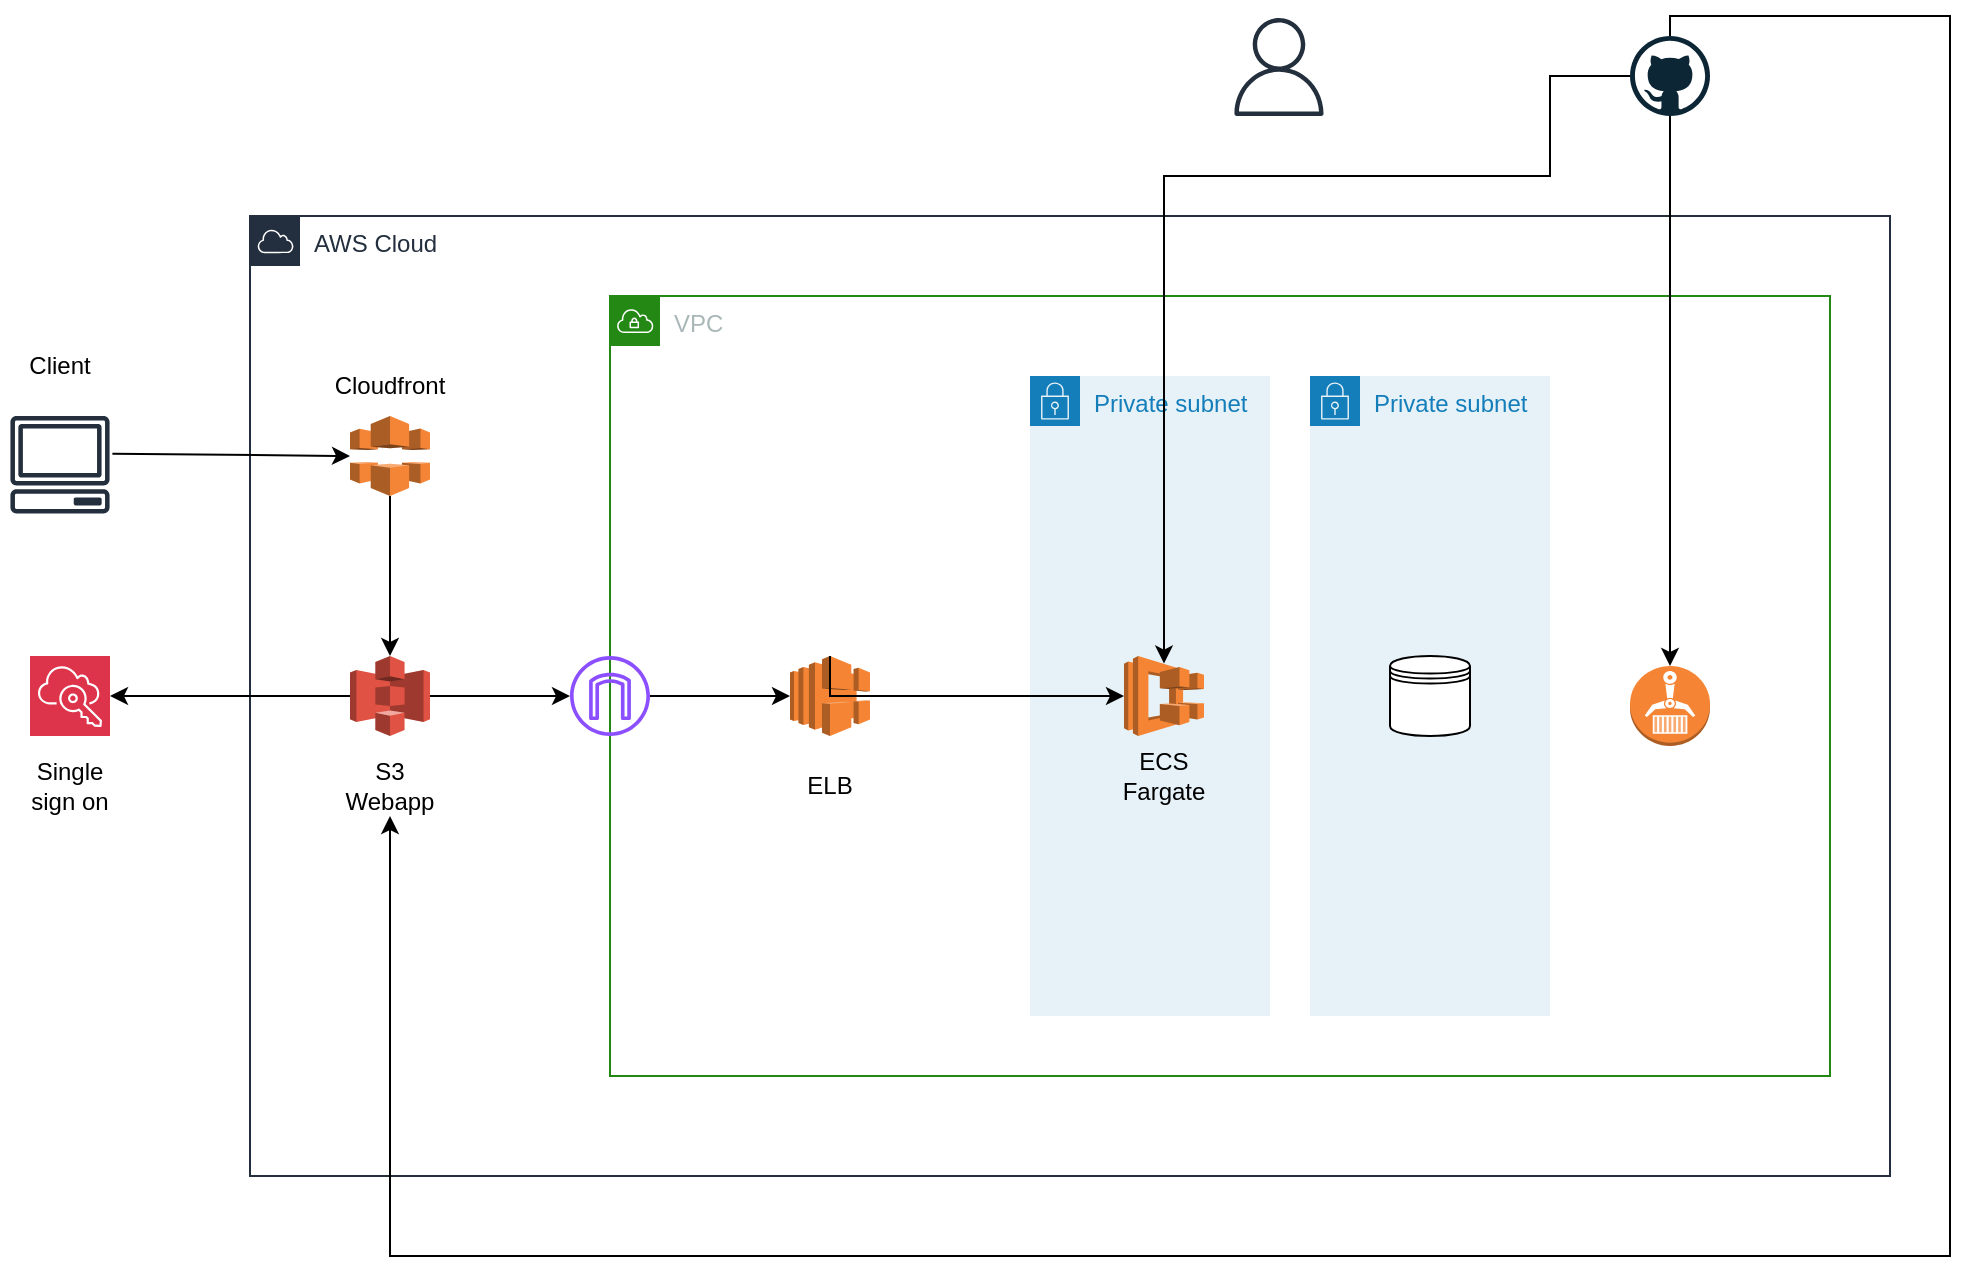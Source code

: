 <mxfile version="22.0.4" type="github">
  <diagram name="Page-1" id="6juZPGMbRhQnYhmYSIXu">
    <mxGraphModel dx="1803" dy="994" grid="1" gridSize="10" guides="1" tooltips="1" connect="1" arrows="1" fold="1" page="1" pageScale="1" pageWidth="827" pageHeight="1169" math="0" shadow="0">
      <root>
        <mxCell id="0" />
        <mxCell id="1" parent="0" />
        <mxCell id="zzATnOSrn1glkN_eG1ZC-39" value="VPC" style="points=[[0,0],[0.25,0],[0.5,0],[0.75,0],[1,0],[1,0.25],[1,0.5],[1,0.75],[1,1],[0.75,1],[0.5,1],[0.25,1],[0,1],[0,0.75],[0,0.5],[0,0.25]];outlineConnect=0;gradientColor=none;html=1;whiteSpace=wrap;fontSize=12;fontStyle=0;container=1;pointerEvents=0;collapsible=0;recursiveResize=0;shape=mxgraph.aws4.group;grIcon=mxgraph.aws4.group_vpc;strokeColor=#248814;fillColor=none;verticalAlign=top;align=left;spacingLeft=30;fontColor=#AAB7B8;dashed=0;" vertex="1" parent="1">
          <mxGeometry x="570" y="200" width="610" height="390" as="geometry" />
        </mxCell>
        <mxCell id="zzATnOSrn1glkN_eG1ZC-40" value="Private subnet" style="points=[[0,0],[0.25,0],[0.5,0],[0.75,0],[1,0],[1,0.25],[1,0.5],[1,0.75],[1,1],[0.75,1],[0.5,1],[0.25,1],[0,1],[0,0.75],[0,0.5],[0,0.25]];outlineConnect=0;gradientColor=none;html=1;whiteSpace=wrap;fontSize=12;fontStyle=0;container=1;pointerEvents=0;collapsible=0;recursiveResize=0;shape=mxgraph.aws4.group;grIcon=mxgraph.aws4.group_security_group;grStroke=0;strokeColor=#147EBA;fillColor=#E6F2F8;verticalAlign=top;align=left;spacingLeft=30;fontColor=#147EBA;dashed=0;" vertex="1" parent="zzATnOSrn1glkN_eG1ZC-39">
          <mxGeometry x="350" y="40" width="120" height="320" as="geometry" />
        </mxCell>
        <mxCell id="zzATnOSrn1glkN_eG1ZC-41" value="Private subnet" style="points=[[0,0],[0.25,0],[0.5,0],[0.75,0],[1,0],[1,0.25],[1,0.5],[1,0.75],[1,1],[0.75,1],[0.5,1],[0.25,1],[0,1],[0,0.75],[0,0.5],[0,0.25]];outlineConnect=0;gradientColor=none;html=1;whiteSpace=wrap;fontSize=12;fontStyle=0;container=1;pointerEvents=0;collapsible=0;recursiveResize=0;shape=mxgraph.aws4.group;grIcon=mxgraph.aws4.group_security_group;grStroke=0;strokeColor=#147EBA;fillColor=#E6F2F8;verticalAlign=top;align=left;spacingLeft=30;fontColor=#147EBA;dashed=0;" vertex="1" parent="zzATnOSrn1glkN_eG1ZC-39">
          <mxGeometry x="210" y="40" width="120" height="320" as="geometry" />
        </mxCell>
        <mxCell id="zzATnOSrn1glkN_eG1ZC-56" value="" style="sketch=0;outlineConnect=0;fontColor=#232F3E;gradientColor=none;fillColor=#8C4FFF;strokeColor=none;dashed=0;verticalLabelPosition=bottom;verticalAlign=top;align=center;html=1;fontSize=12;fontStyle=0;aspect=fixed;pointerEvents=1;shape=mxgraph.aws4.internet_gateway;" vertex="1" parent="zzATnOSrn1glkN_eG1ZC-39">
          <mxGeometry x="-20" y="180" width="40" height="40" as="geometry" />
        </mxCell>
        <mxCell id="zzATnOSrn1glkN_eG1ZC-55" value="" style="sketch=0;points=[[0,0,0],[0.25,0,0],[0.5,0,0],[0.75,0,0],[1,0,0],[0,1,0],[0.25,1,0],[0.5,1,0],[0.75,1,0],[1,1,0],[0,0.25,0],[0,0.5,0],[0,0.75,0],[1,0.25,0],[1,0.5,0],[1,0.75,0]];outlineConnect=0;fontColor=#232F3E;fillColor=#DD344C;strokeColor=#ffffff;dashed=0;verticalLabelPosition=bottom;verticalAlign=top;align=center;html=1;fontSize=12;fontStyle=0;aspect=fixed;shape=mxgraph.aws4.resourceIcon;resIcon=mxgraph.aws4.single_sign_on;" vertex="1" parent="1">
          <mxGeometry x="280" y="380" width="40" height="40" as="geometry" />
        </mxCell>
        <mxCell id="zzATnOSrn1glkN_eG1ZC-60" value="AWS Cloud" style="points=[[0,0],[0.25,0],[0.5,0],[0.75,0],[1,0],[1,0.25],[1,0.5],[1,0.75],[1,1],[0.75,1],[0.5,1],[0.25,1],[0,1],[0,0.75],[0,0.5],[0,0.25]];outlineConnect=0;gradientColor=none;html=1;whiteSpace=wrap;fontSize=12;fontStyle=0;container=1;pointerEvents=0;collapsible=0;recursiveResize=0;shape=mxgraph.aws4.group;grIcon=mxgraph.aws4.group_aws_cloud;strokeColor=#232F3E;fillColor=none;verticalAlign=top;align=left;spacingLeft=30;fontColor=#232F3E;dashed=0;" vertex="1" parent="1">
          <mxGeometry x="390" y="160" width="820" height="480" as="geometry" />
        </mxCell>
        <mxCell id="zzATnOSrn1glkN_eG1ZC-49" value="" style="outlineConnect=0;dashed=0;verticalLabelPosition=bottom;verticalAlign=top;align=center;html=1;shape=mxgraph.aws3.s3;fillColor=#E05243;gradientColor=none;" vertex="1" parent="zzATnOSrn1glkN_eG1ZC-60">
          <mxGeometry x="50" y="220" width="40" height="40" as="geometry" />
        </mxCell>
        <mxCell id="zzATnOSrn1glkN_eG1ZC-52" style="rounded=0;orthogonalLoop=1;jettySize=auto;html=1;" edge="1" parent="zzATnOSrn1glkN_eG1ZC-60" source="zzATnOSrn1glkN_eG1ZC-50" target="zzATnOSrn1glkN_eG1ZC-49">
          <mxGeometry relative="1" as="geometry" />
        </mxCell>
        <mxCell id="zzATnOSrn1glkN_eG1ZC-50" value="" style="outlineConnect=0;dashed=0;verticalLabelPosition=bottom;verticalAlign=top;align=center;html=1;shape=mxgraph.aws3.cloudfront;fillColor=#F58536;gradientColor=none;" vertex="1" parent="zzATnOSrn1glkN_eG1ZC-60">
          <mxGeometry x="50" y="100" width="40" height="40" as="geometry" />
        </mxCell>
        <mxCell id="zzATnOSrn1glkN_eG1ZC-91" style="edgeStyle=none;rounded=0;orthogonalLoop=1;jettySize=auto;html=1;exitX=0;exitY=0.5;exitDx=0;exitDy=0;entryX=0.641;entryY=0.996;entryDx=0;entryDy=0;entryPerimeter=0;" edge="1" parent="zzATnOSrn1glkN_eG1ZC-60" source="zzATnOSrn1glkN_eG1ZC-54" target="zzATnOSrn1glkN_eG1ZC-54">
          <mxGeometry relative="1" as="geometry" />
        </mxCell>
        <mxCell id="zzATnOSrn1glkN_eG1ZC-54" value="" style="shape=datastore;whiteSpace=wrap;html=1;" vertex="1" parent="zzATnOSrn1glkN_eG1ZC-60">
          <mxGeometry x="570" y="220" width="40" height="40" as="geometry" />
        </mxCell>
        <mxCell id="zzATnOSrn1glkN_eG1ZC-69" value="S3 Webapp" style="text;strokeColor=none;align=center;fillColor=none;html=1;verticalAlign=middle;whiteSpace=wrap;rounded=0;" vertex="1" parent="zzATnOSrn1glkN_eG1ZC-60">
          <mxGeometry x="40" y="270" width="60" height="30" as="geometry" />
        </mxCell>
        <mxCell id="zzATnOSrn1glkN_eG1ZC-70" value="Cloudfront" style="text;strokeColor=none;align=center;fillColor=none;html=1;verticalAlign=middle;whiteSpace=wrap;rounded=0;" vertex="1" parent="zzATnOSrn1glkN_eG1ZC-60">
          <mxGeometry x="40" y="70" width="60" height="30" as="geometry" />
        </mxCell>
        <mxCell id="zzATnOSrn1glkN_eG1ZC-73" value="ECS&lt;br&gt;Fargate" style="text;strokeColor=none;align=center;fillColor=none;html=1;verticalAlign=middle;whiteSpace=wrap;rounded=0;" vertex="1" parent="zzATnOSrn1glkN_eG1ZC-60">
          <mxGeometry x="427" y="265" width="60" height="30" as="geometry" />
        </mxCell>
        <mxCell id="zzATnOSrn1glkN_eG1ZC-76" value="ELB" style="text;strokeColor=none;align=center;fillColor=none;html=1;verticalAlign=middle;whiteSpace=wrap;rounded=0;" vertex="1" parent="zzATnOSrn1glkN_eG1ZC-60">
          <mxGeometry x="260" y="270" width="60" height="30" as="geometry" />
        </mxCell>
        <mxCell id="zzATnOSrn1glkN_eG1ZC-78" value="" style="outlineConnect=0;dashed=0;verticalLabelPosition=bottom;verticalAlign=top;align=center;html=1;shape=mxgraph.aws3.ecr;fillColor=#F58534;gradientColor=none;" vertex="1" parent="zzATnOSrn1glkN_eG1ZC-60">
          <mxGeometry x="690" y="225" width="40" height="40" as="geometry" />
        </mxCell>
        <mxCell id="zzATnOSrn1glkN_eG1ZC-83" value="" style="outlineConnect=0;dashed=0;verticalLabelPosition=bottom;verticalAlign=top;align=center;html=1;shape=mxgraph.aws3.ecs;fillColor=#F58534;gradientColor=none;" vertex="1" parent="zzATnOSrn1glkN_eG1ZC-60">
          <mxGeometry x="437" y="220" width="40" height="40" as="geometry" />
        </mxCell>
        <mxCell id="zzATnOSrn1glkN_eG1ZC-46" value="" style="outlineConnect=0;dashed=0;verticalLabelPosition=bottom;verticalAlign=top;align=center;html=1;shape=mxgraph.aws3.elastic_load_balancing;fillColor=#F58534;gradientColor=none;" vertex="1" parent="zzATnOSrn1glkN_eG1ZC-60">
          <mxGeometry x="270" y="220" width="40" height="40" as="geometry" />
        </mxCell>
        <mxCell id="zzATnOSrn1glkN_eG1ZC-47" style="edgeStyle=orthogonalEdgeStyle;rounded=0;orthogonalLoop=1;jettySize=auto;html=1;exitX=0.5;exitY=0;exitDx=0;exitDy=0;exitPerimeter=0;entryX=0;entryY=0.5;entryDx=0;entryDy=0;entryPerimeter=0;" edge="1" parent="zzATnOSrn1glkN_eG1ZC-60" source="zzATnOSrn1glkN_eG1ZC-46" target="zzATnOSrn1glkN_eG1ZC-83">
          <mxGeometry relative="1" as="geometry">
            <mxPoint x="425.87" y="145" as="targetPoint" />
            <Array as="points">
              <mxPoint x="290" y="240" />
            </Array>
          </mxGeometry>
        </mxCell>
        <mxCell id="zzATnOSrn1glkN_eG1ZC-61" style="edgeStyle=none;rounded=0;orthogonalLoop=1;jettySize=auto;html=1;exitX=1;exitY=0.5;exitDx=0;exitDy=0;exitPerimeter=0;" edge="1" parent="1" source="zzATnOSrn1glkN_eG1ZC-49" target="zzATnOSrn1glkN_eG1ZC-56">
          <mxGeometry relative="1" as="geometry" />
        </mxCell>
        <mxCell id="zzATnOSrn1glkN_eG1ZC-82" value="" style="edgeStyle=orthogonalEdgeStyle;rounded=0;orthogonalLoop=1;jettySize=auto;html=1;entryX=0.5;entryY=1;entryDx=0;entryDy=0;" edge="1" parent="1" source="zzATnOSrn1glkN_eG1ZC-62" target="zzATnOSrn1glkN_eG1ZC-69">
          <mxGeometry relative="1" as="geometry">
            <mxPoint x="480" y="770" as="targetPoint" />
            <Array as="points">
              <mxPoint x="1240" y="60" />
              <mxPoint x="1240" y="680" />
              <mxPoint x="460" y="680" />
            </Array>
          </mxGeometry>
        </mxCell>
        <mxCell id="zzATnOSrn1glkN_eG1ZC-62" value="" style="dashed=0;outlineConnect=0;html=1;align=center;labelPosition=center;verticalLabelPosition=bottom;verticalAlign=top;shape=mxgraph.weblogos.github" vertex="1" parent="1">
          <mxGeometry x="1080" y="70" width="40" height="40" as="geometry" />
        </mxCell>
        <mxCell id="zzATnOSrn1glkN_eG1ZC-64" style="edgeStyle=none;rounded=0;orthogonalLoop=1;jettySize=auto;html=1;entryX=0;entryY=0.5;entryDx=0;entryDy=0;entryPerimeter=0;exitX=0.924;exitY=0.577;exitDx=0;exitDy=0;exitPerimeter=0;" edge="1" parent="1" target="zzATnOSrn1glkN_eG1ZC-50">
          <mxGeometry relative="1" as="geometry">
            <mxPoint x="330" y="280.222" as="targetPoint" />
            <mxPoint x="321.2" y="278.85" as="sourcePoint" />
          </mxGeometry>
        </mxCell>
        <mxCell id="zzATnOSrn1glkN_eG1ZC-65" style="edgeStyle=none;rounded=0;orthogonalLoop=1;jettySize=auto;html=1;exitX=0;exitY=0.5;exitDx=0;exitDy=0;exitPerimeter=0;entryX=1;entryY=0.5;entryDx=0;entryDy=0;entryPerimeter=0;" edge="1" parent="1" source="zzATnOSrn1glkN_eG1ZC-49" target="zzATnOSrn1glkN_eG1ZC-55">
          <mxGeometry relative="1" as="geometry" />
        </mxCell>
        <mxCell id="zzATnOSrn1glkN_eG1ZC-68" value="Single sign on" style="text;strokeColor=none;align=center;fillColor=none;html=1;verticalAlign=middle;whiteSpace=wrap;rounded=0;" vertex="1" parent="1">
          <mxGeometry x="270" y="430" width="60" height="30" as="geometry" />
        </mxCell>
        <mxCell id="zzATnOSrn1glkN_eG1ZC-71" value="" style="sketch=0;outlineConnect=0;fontColor=#232F3E;gradientColor=none;fillColor=#232F3D;strokeColor=none;dashed=0;verticalLabelPosition=bottom;verticalAlign=top;align=center;html=1;fontSize=12;fontStyle=0;aspect=fixed;pointerEvents=1;shape=mxgraph.aws4.client;" vertex="1" parent="1">
          <mxGeometry x="270" y="260" width="50" height="48.72" as="geometry" />
        </mxCell>
        <mxCell id="zzATnOSrn1glkN_eG1ZC-72" value="Client" style="text;strokeColor=none;align=center;fillColor=none;html=1;verticalAlign=middle;whiteSpace=wrap;rounded=0;" vertex="1" parent="1">
          <mxGeometry x="265" y="220" width="60" height="30" as="geometry" />
        </mxCell>
        <mxCell id="zzATnOSrn1glkN_eG1ZC-77" style="edgeStyle=none;rounded=0;orthogonalLoop=1;jettySize=auto;html=1;exitX=1;exitY=0.5;exitDx=0;exitDy=0;" edge="1" parent="1" source="zzATnOSrn1glkN_eG1ZC-60" target="zzATnOSrn1glkN_eG1ZC-60">
          <mxGeometry relative="1" as="geometry" />
        </mxCell>
        <mxCell id="zzATnOSrn1glkN_eG1ZC-79" style="edgeStyle=none;rounded=0;orthogonalLoop=1;jettySize=auto;html=1;" edge="1" parent="1" source="zzATnOSrn1glkN_eG1ZC-62" target="zzATnOSrn1glkN_eG1ZC-78">
          <mxGeometry relative="1" as="geometry">
            <mxPoint x="1140" y="120" as="sourcePoint" />
          </mxGeometry>
        </mxCell>
        <mxCell id="zzATnOSrn1glkN_eG1ZC-59" style="edgeStyle=none;rounded=0;orthogonalLoop=1;jettySize=auto;html=1;entryX=0;entryY=0.5;entryDx=0;entryDy=0;entryPerimeter=0;" edge="1" parent="1" source="zzATnOSrn1glkN_eG1ZC-56" target="zzATnOSrn1glkN_eG1ZC-46">
          <mxGeometry relative="1" as="geometry" />
        </mxCell>
        <mxCell id="zzATnOSrn1glkN_eG1ZC-90" value="" style="sketch=0;outlineConnect=0;fontColor=#232F3E;gradientColor=none;fillColor=#232F3D;strokeColor=none;dashed=0;verticalLabelPosition=bottom;verticalAlign=top;align=center;html=1;fontSize=12;fontStyle=0;aspect=fixed;pointerEvents=1;shape=mxgraph.aws4.user;" vertex="1" parent="1">
          <mxGeometry x="880" y="61" width="49" height="49" as="geometry" />
        </mxCell>
        <mxCell id="zzATnOSrn1glkN_eG1ZC-95" style="edgeStyle=none;rounded=0;orthogonalLoop=1;jettySize=auto;html=1;entryX=0.5;entryY=0.095;entryDx=0;entryDy=0;entryPerimeter=0;" edge="1" parent="1" source="zzATnOSrn1glkN_eG1ZC-62" target="zzATnOSrn1glkN_eG1ZC-83">
          <mxGeometry relative="1" as="geometry">
            <mxPoint x="1070" y="70" as="targetPoint" />
            <Array as="points">
              <mxPoint x="1040" y="90" />
              <mxPoint x="1040" y="140" />
              <mxPoint x="847" y="140" />
            </Array>
          </mxGeometry>
        </mxCell>
      </root>
    </mxGraphModel>
  </diagram>
</mxfile>
